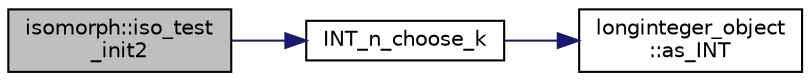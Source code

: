 digraph "isomorph::iso_test_init2"
{
  edge [fontname="Helvetica",fontsize="10",labelfontname="Helvetica",labelfontsize="10"];
  node [fontname="Helvetica",fontsize="10",shape=record];
  rankdir="LR";
  Node7083 [label="isomorph::iso_test\l_init2",height=0.2,width=0.4,color="black", fillcolor="grey75", style="filled", fontcolor="black"];
  Node7083 -> Node7084 [color="midnightblue",fontsize="10",style="solid",fontname="Helvetica"];
  Node7084 [label="INT_n_choose_k",height=0.2,width=0.4,color="black", fillcolor="white", style="filled",URL="$d2/d7c/combinatorics_8_c.html#aa74adc702e59feadb839f44c0aaec8f6"];
  Node7084 -> Node7085 [color="midnightblue",fontsize="10",style="solid",fontname="Helvetica"];
  Node7085 [label="longinteger_object\l::as_INT",height=0.2,width=0.4,color="black", fillcolor="white", style="filled",URL="$dd/d7e/classlonginteger__object.html#afb992d4679a6741acc63c8bcba27971e"];
}
